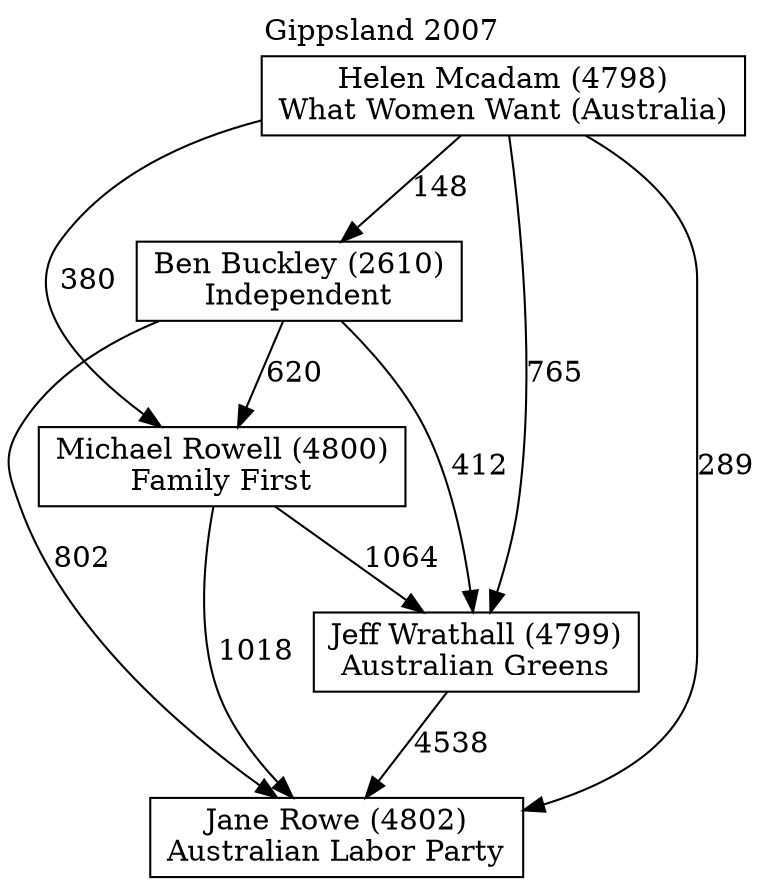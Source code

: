 // House preference flow
digraph "Jane Rowe (4802)_Gippsland_2007" {
	graph [label="Gippsland 2007" labelloc=t mclimit=10]
	node [shape=box]
	"Jane Rowe (4802)" [label="Jane Rowe (4802)
Australian Labor Party"]
	"Jeff Wrathall (4799)" [label="Jeff Wrathall (4799)
Australian Greens"]
	"Michael Rowell (4800)" [label="Michael Rowell (4800)
Family First"]
	"Ben Buckley (2610)" [label="Ben Buckley (2610)
Independent"]
	"Helen Mcadam (4798)" [label="Helen Mcadam (4798)
What Women Want (Australia)"]
	"Jeff Wrathall (4799)" -> "Jane Rowe (4802)" [label=4538]
	"Michael Rowell (4800)" -> "Jeff Wrathall (4799)" [label=1064]
	"Ben Buckley (2610)" -> "Michael Rowell (4800)" [label=620]
	"Helen Mcadam (4798)" -> "Ben Buckley (2610)" [label=148]
	"Michael Rowell (4800)" -> "Jane Rowe (4802)" [label=1018]
	"Ben Buckley (2610)" -> "Jane Rowe (4802)" [label=802]
	"Helen Mcadam (4798)" -> "Jane Rowe (4802)" [label=289]
	"Helen Mcadam (4798)" -> "Michael Rowell (4800)" [label=380]
	"Ben Buckley (2610)" -> "Jeff Wrathall (4799)" [label=412]
	"Helen Mcadam (4798)" -> "Jeff Wrathall (4799)" [label=765]
}
